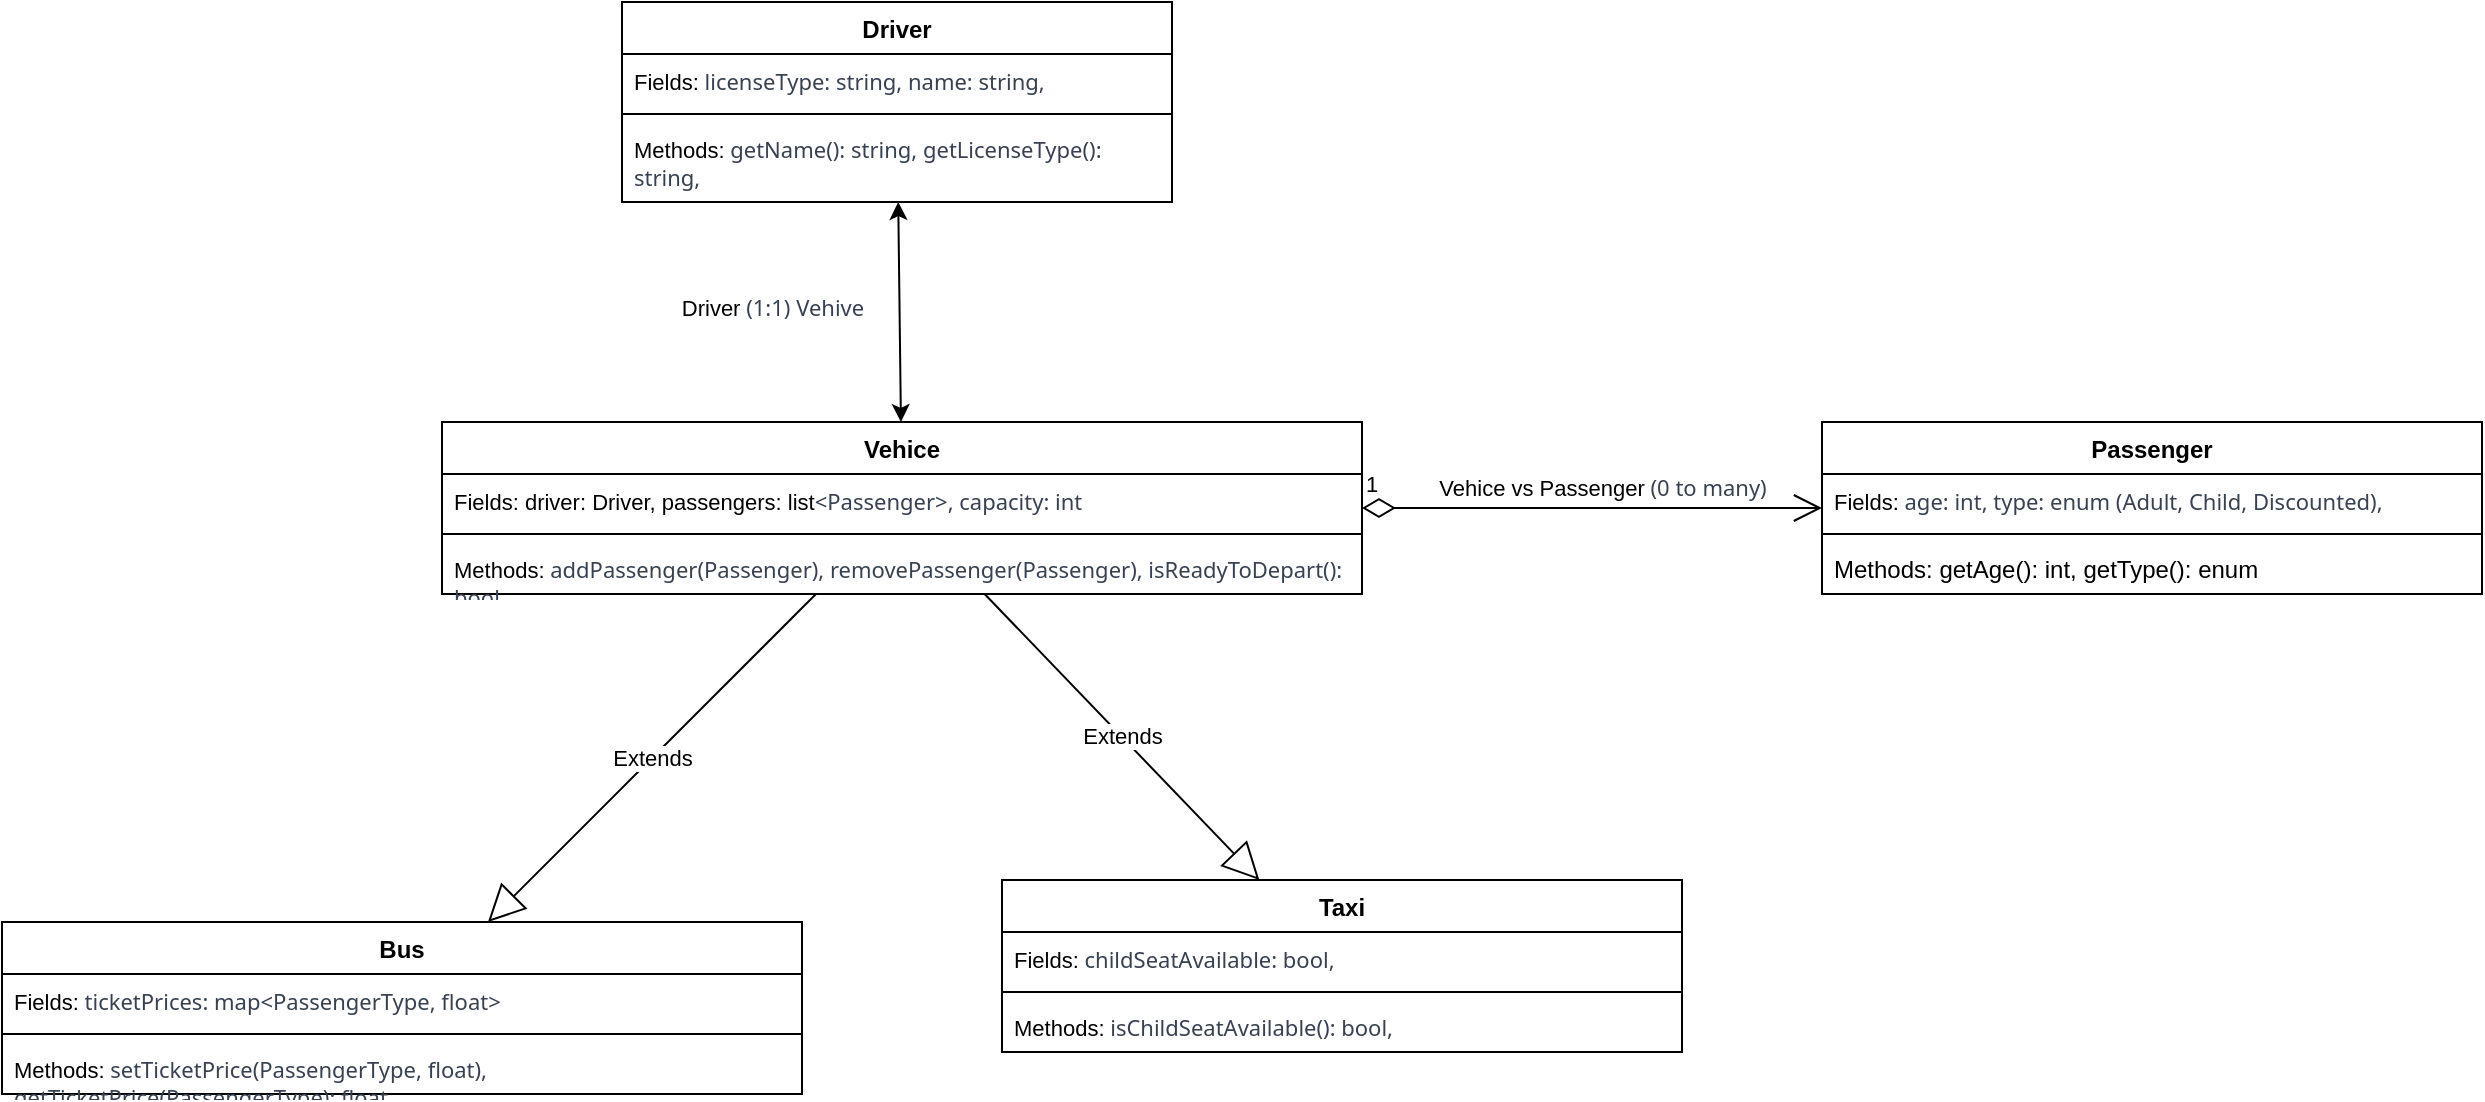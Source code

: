 <mxfile version="22.1.11" type="device">
  <diagram id="C5RBs43oDa-KdzZeNtuy" name="Page-1">
    <mxGraphModel dx="2074" dy="649" grid="1" gridSize="10" guides="1" tooltips="1" connect="1" arrows="1" fold="1" page="1" pageScale="1" pageWidth="827" pageHeight="1169" math="0" shadow="0">
      <root>
        <mxCell id="WIyWlLk6GJQsqaUBKTNV-0" />
        <mxCell id="WIyWlLk6GJQsqaUBKTNV-1" parent="WIyWlLk6GJQsqaUBKTNV-0" />
        <mxCell id="P0QZvWMikO9FE0sF_UZ6-2" value="Driver" style="swimlane;fontStyle=1;align=center;verticalAlign=top;childLayout=stackLayout;horizontal=1;startSize=26;horizontalStack=0;resizeParent=1;resizeParentMax=0;resizeLast=0;collapsible=1;marginBottom=0;whiteSpace=wrap;html=1;" vertex="1" parent="WIyWlLk6GJQsqaUBKTNV-1">
          <mxGeometry x="190" y="60" width="275" height="100" as="geometry" />
        </mxCell>
        <mxCell id="P0QZvWMikO9FE0sF_UZ6-3" value="&lt;font style=&quot;font-size: 11px;&quot;&gt;Fields:&lt;span style=&quot;color: rgb(55, 65, 81); font-family: Söhne, ui-sans-serif, system-ui, -apple-system, &amp;quot;Segoe UI&amp;quot;, Roboto, Ubuntu, Cantarell, &amp;quot;Noto Sans&amp;quot;, sans-serif, &amp;quot;Helvetica Neue&amp;quot;, Arial, &amp;quot;Apple Color Emoji&amp;quot;, &amp;quot;Segoe UI Emoji&amp;quot;, &amp;quot;Segoe UI Symbol&amp;quot;, &amp;quot;Noto Color Emoji&amp;quot;;&quot;&gt; licenseType: string, name: string,&amp;nbsp;&lt;/span&gt;&lt;/font&gt;" style="text;strokeColor=none;fillColor=none;align=left;verticalAlign=top;spacingLeft=4;spacingRight=4;overflow=hidden;rotatable=0;points=[[0,0.5],[1,0.5]];portConstraint=eastwest;whiteSpace=wrap;html=1;" vertex="1" parent="P0QZvWMikO9FE0sF_UZ6-2">
          <mxGeometry y="26" width="275" height="26" as="geometry" />
        </mxCell>
        <mxCell id="P0QZvWMikO9FE0sF_UZ6-4" value="" style="line;strokeWidth=1;fillColor=none;align=left;verticalAlign=middle;spacingTop=-1;spacingLeft=3;spacingRight=3;rotatable=0;labelPosition=right;points=[];portConstraint=eastwest;strokeColor=inherit;" vertex="1" parent="P0QZvWMikO9FE0sF_UZ6-2">
          <mxGeometry y="52" width="275" height="8" as="geometry" />
        </mxCell>
        <mxCell id="P0QZvWMikO9FE0sF_UZ6-5" value="&lt;font style=&quot;font-size: 11px;&quot;&gt;Methods:&lt;span style=&quot;color: rgb(55, 65, 81); font-family: Söhne, ui-sans-serif, system-ui, -apple-system, &amp;quot;Segoe UI&amp;quot;, Roboto, Ubuntu, Cantarell, &amp;quot;Noto Sans&amp;quot;, sans-serif, &amp;quot;Helvetica Neue&amp;quot;, Arial, &amp;quot;Apple Color Emoji&amp;quot;, &amp;quot;Segoe UI Emoji&amp;quot;, &amp;quot;Segoe UI Symbol&amp;quot;, &amp;quot;Noto Color Emoji&amp;quot;;&quot;&gt; getName(): string, getLicenseType(): string,&lt;/span&gt;&lt;/font&gt;" style="text;strokeColor=none;fillColor=none;align=left;verticalAlign=top;spacingLeft=4;spacingRight=4;overflow=hidden;rotatable=0;points=[[0,0.5],[1,0.5]];portConstraint=eastwest;whiteSpace=wrap;html=1;" vertex="1" parent="P0QZvWMikO9FE0sF_UZ6-2">
          <mxGeometry y="60" width="275" height="40" as="geometry" />
        </mxCell>
        <mxCell id="P0QZvWMikO9FE0sF_UZ6-15" value="Bus" style="swimlane;fontStyle=1;align=center;verticalAlign=top;childLayout=stackLayout;horizontal=1;startSize=26;horizontalStack=0;resizeParent=1;resizeParentMax=0;resizeLast=0;collapsible=1;marginBottom=0;whiteSpace=wrap;html=1;" vertex="1" parent="WIyWlLk6GJQsqaUBKTNV-1">
          <mxGeometry x="-120" y="520" width="400" height="86" as="geometry" />
        </mxCell>
        <mxCell id="P0QZvWMikO9FE0sF_UZ6-16" value="&lt;font style=&quot;font-size: 11px;&quot;&gt;Fields:&lt;span style=&quot;color: rgb(55, 65, 81); font-family: Söhne, ui-sans-serif, system-ui, -apple-system, &amp;quot;Segoe UI&amp;quot;, Roboto, Ubuntu, Cantarell, &amp;quot;Noto Sans&amp;quot;, sans-serif, &amp;quot;Helvetica Neue&amp;quot;, Arial, &amp;quot;Apple Color Emoji&amp;quot;, &amp;quot;Segoe UI Emoji&amp;quot;, &amp;quot;Segoe UI Symbol&amp;quot;, &amp;quot;Noto Color Emoji&amp;quot;;&quot;&gt; ticketPrices: map&amp;lt;PassengerType, float&amp;gt;&lt;/span&gt;&lt;/font&gt;" style="text;strokeColor=none;fillColor=none;align=left;verticalAlign=top;spacingLeft=4;spacingRight=4;overflow=hidden;rotatable=0;points=[[0,0.5],[1,0.5]];portConstraint=eastwest;whiteSpace=wrap;html=1;" vertex="1" parent="P0QZvWMikO9FE0sF_UZ6-15">
          <mxGeometry y="26" width="400" height="26" as="geometry" />
        </mxCell>
        <mxCell id="P0QZvWMikO9FE0sF_UZ6-17" value="" style="line;strokeWidth=1;fillColor=none;align=left;verticalAlign=middle;spacingTop=-1;spacingLeft=3;spacingRight=3;rotatable=0;labelPosition=right;points=[];portConstraint=eastwest;strokeColor=inherit;" vertex="1" parent="P0QZvWMikO9FE0sF_UZ6-15">
          <mxGeometry y="52" width="400" height="8" as="geometry" />
        </mxCell>
        <mxCell id="P0QZvWMikO9FE0sF_UZ6-18" value="&lt;font style=&quot;font-size: 11px;&quot;&gt;Methods:&lt;span style=&quot;color: rgb(55, 65, 81); font-family: Söhne, ui-sans-serif, system-ui, -apple-system, &amp;quot;Segoe UI&amp;quot;, Roboto, Ubuntu, Cantarell, &amp;quot;Noto Sans&amp;quot;, sans-serif, &amp;quot;Helvetica Neue&amp;quot;, Arial, &amp;quot;Apple Color Emoji&amp;quot;, &amp;quot;Segoe UI Emoji&amp;quot;, &amp;quot;Segoe UI Symbol&amp;quot;, &amp;quot;Noto Color Emoji&amp;quot;;&quot;&gt; setTicketPrice(PassengerType, float), getTicketPrice(PassengerType): float,&lt;/span&gt;&lt;/font&gt;" style="text;strokeColor=none;fillColor=none;align=left;verticalAlign=top;spacingLeft=4;spacingRight=4;overflow=hidden;rotatable=0;points=[[0,0.5],[1,0.5]];portConstraint=eastwest;whiteSpace=wrap;html=1;" vertex="1" parent="P0QZvWMikO9FE0sF_UZ6-15">
          <mxGeometry y="60" width="400" height="26" as="geometry" />
        </mxCell>
        <mxCell id="P0QZvWMikO9FE0sF_UZ6-19" value="Taxi" style="swimlane;fontStyle=1;align=center;verticalAlign=top;childLayout=stackLayout;horizontal=1;startSize=26;horizontalStack=0;resizeParent=1;resizeParentMax=0;resizeLast=0;collapsible=1;marginBottom=0;whiteSpace=wrap;html=1;" vertex="1" parent="WIyWlLk6GJQsqaUBKTNV-1">
          <mxGeometry x="380" y="499" width="340" height="86" as="geometry" />
        </mxCell>
        <mxCell id="P0QZvWMikO9FE0sF_UZ6-20" value="&lt;font style=&quot;font-size: 11px;&quot;&gt;Fields:&lt;span style=&quot;color: rgb(55, 65, 81); font-family: Söhne, ui-sans-serif, system-ui, -apple-system, &amp;quot;Segoe UI&amp;quot;, Roboto, Ubuntu, Cantarell, &amp;quot;Noto Sans&amp;quot;, sans-serif, &amp;quot;Helvetica Neue&amp;quot;, Arial, &amp;quot;Apple Color Emoji&amp;quot;, &amp;quot;Segoe UI Emoji&amp;quot;, &amp;quot;Segoe UI Symbol&amp;quot;, &amp;quot;Noto Color Emoji&amp;quot;;&quot;&gt; childSeatAvailable: bool,&lt;/span&gt;&lt;/font&gt;" style="text;strokeColor=none;fillColor=none;align=left;verticalAlign=top;spacingLeft=4;spacingRight=4;overflow=hidden;rotatable=0;points=[[0,0.5],[1,0.5]];portConstraint=eastwest;whiteSpace=wrap;html=1;" vertex="1" parent="P0QZvWMikO9FE0sF_UZ6-19">
          <mxGeometry y="26" width="340" height="26" as="geometry" />
        </mxCell>
        <mxCell id="P0QZvWMikO9FE0sF_UZ6-21" value="" style="line;strokeWidth=1;fillColor=none;align=left;verticalAlign=middle;spacingTop=-1;spacingLeft=3;spacingRight=3;rotatable=0;labelPosition=right;points=[];portConstraint=eastwest;strokeColor=inherit;" vertex="1" parent="P0QZvWMikO9FE0sF_UZ6-19">
          <mxGeometry y="52" width="340" height="8" as="geometry" />
        </mxCell>
        <mxCell id="P0QZvWMikO9FE0sF_UZ6-22" value="&lt;font style=&quot;font-size: 11px;&quot;&gt;Methods:&lt;span style=&quot;color: rgb(55, 65, 81); font-family: Söhne, ui-sans-serif, system-ui, -apple-system, &amp;quot;Segoe UI&amp;quot;, Roboto, Ubuntu, Cantarell, &amp;quot;Noto Sans&amp;quot;, sans-serif, &amp;quot;Helvetica Neue&amp;quot;, Arial, &amp;quot;Apple Color Emoji&amp;quot;, &amp;quot;Segoe UI Emoji&amp;quot;, &amp;quot;Segoe UI Symbol&amp;quot;, &amp;quot;Noto Color Emoji&amp;quot;;&quot;&gt; isChildSeatAvailable(): bool, &lt;/span&gt;&lt;/font&gt;" style="text;strokeColor=none;fillColor=none;align=left;verticalAlign=top;spacingLeft=4;spacingRight=4;overflow=hidden;rotatable=0;points=[[0,0.5],[1,0.5]];portConstraint=eastwest;whiteSpace=wrap;html=1;" vertex="1" parent="P0QZvWMikO9FE0sF_UZ6-19">
          <mxGeometry y="60" width="340" height="26" as="geometry" />
        </mxCell>
        <mxCell id="P0QZvWMikO9FE0sF_UZ6-23" value="Vehice" style="swimlane;fontStyle=1;align=center;verticalAlign=top;childLayout=stackLayout;horizontal=1;startSize=26;horizontalStack=0;resizeParent=1;resizeParentMax=0;resizeLast=0;collapsible=1;marginBottom=0;whiteSpace=wrap;html=1;" vertex="1" parent="WIyWlLk6GJQsqaUBKTNV-1">
          <mxGeometry x="100" y="270" width="460" height="86" as="geometry" />
        </mxCell>
        <mxCell id="P0QZvWMikO9FE0sF_UZ6-24" value="&lt;font style=&quot;font-size: 11px;&quot;&gt;Fields: driver: Driver, passengers: list&lt;span style=&quot;color: rgb(55, 65, 81); font-family: Söhne, ui-sans-serif, system-ui, -apple-system, &amp;quot;Segoe UI&amp;quot;, Roboto, Ubuntu, Cantarell, &amp;quot;Noto Sans&amp;quot;, sans-serif, &amp;quot;Helvetica Neue&amp;quot;, Arial, &amp;quot;Apple Color Emoji&amp;quot;, &amp;quot;Segoe UI Emoji&amp;quot;, &amp;quot;Segoe UI Symbol&amp;quot;, &amp;quot;Noto Color Emoji&amp;quot;;&quot;&gt;&amp;lt;Passenger&amp;gt;&lt;/span&gt;&lt;span style=&quot;color: rgb(55, 65, 81); font-family: Söhne, ui-sans-serif, system-ui, -apple-system, &amp;quot;Segoe UI&amp;quot;, Roboto, Ubuntu, Cantarell, &amp;quot;Noto Sans&amp;quot;, sans-serif, &amp;quot;Helvetica Neue&amp;quot;, Arial, &amp;quot;Apple Color Emoji&amp;quot;, &amp;quot;Segoe UI Emoji&amp;quot;, &amp;quot;Segoe UI Symbol&amp;quot;, &amp;quot;Noto Color Emoji&amp;quot;;&quot;&gt;, capacity: int&lt;/span&gt;&lt;/font&gt;" style="text;strokeColor=none;fillColor=none;align=left;verticalAlign=top;spacingLeft=4;spacingRight=4;overflow=hidden;rotatable=0;points=[[0,0.5],[1,0.5]];portConstraint=eastwest;whiteSpace=wrap;html=1;" vertex="1" parent="P0QZvWMikO9FE0sF_UZ6-23">
          <mxGeometry y="26" width="460" height="26" as="geometry" />
        </mxCell>
        <mxCell id="P0QZvWMikO9FE0sF_UZ6-25" value="" style="line;strokeWidth=1;fillColor=none;align=left;verticalAlign=middle;spacingTop=-1;spacingLeft=3;spacingRight=3;rotatable=0;labelPosition=right;points=[];portConstraint=eastwest;strokeColor=inherit;" vertex="1" parent="P0QZvWMikO9FE0sF_UZ6-23">
          <mxGeometry y="52" width="460" height="8" as="geometry" />
        </mxCell>
        <mxCell id="P0QZvWMikO9FE0sF_UZ6-26" value="&lt;font style=&quot;font-size: 11px;&quot;&gt;Methods:&lt;span style=&quot;color: rgb(55, 65, 81); font-family: Söhne, ui-sans-serif, system-ui, -apple-system, &amp;quot;Segoe UI&amp;quot;, Roboto, Ubuntu, Cantarell, &amp;quot;Noto Sans&amp;quot;, sans-serif, &amp;quot;Helvetica Neue&amp;quot;, Arial, &amp;quot;Apple Color Emoji&amp;quot;, &amp;quot;Segoe UI Emoji&amp;quot;, &amp;quot;Segoe UI Symbol&amp;quot;, &amp;quot;Noto Color Emoji&amp;quot;;&quot;&gt; addPassenger(Passenger), removePassenger(Passenger), isReadyToDepart(): bool&lt;/span&gt;&lt;/font&gt;" style="text;strokeColor=none;fillColor=none;align=left;verticalAlign=top;spacingLeft=4;spacingRight=4;overflow=hidden;rotatable=0;points=[[0,0.5],[1,0.5]];portConstraint=eastwest;whiteSpace=wrap;html=1;" vertex="1" parent="P0QZvWMikO9FE0sF_UZ6-23">
          <mxGeometry y="60" width="460" height="26" as="geometry" />
        </mxCell>
        <mxCell id="P0QZvWMikO9FE0sF_UZ6-27" value="Passenger" style="swimlane;fontStyle=1;align=center;verticalAlign=top;childLayout=stackLayout;horizontal=1;startSize=26;horizontalStack=0;resizeParent=1;resizeParentMax=0;resizeLast=0;collapsible=1;marginBottom=0;whiteSpace=wrap;html=1;" vertex="1" parent="WIyWlLk6GJQsqaUBKTNV-1">
          <mxGeometry x="790" y="270" width="330" height="86" as="geometry" />
        </mxCell>
        <mxCell id="P0QZvWMikO9FE0sF_UZ6-28" value="&lt;font style=&quot;font-size: 11px;&quot;&gt;Fields:&lt;span style=&quot;color: rgb(55, 65, 81); font-family: Söhne, ui-sans-serif, system-ui, -apple-system, &amp;quot;Segoe UI&amp;quot;, Roboto, Ubuntu, Cantarell, &amp;quot;Noto Sans&amp;quot;, sans-serif, &amp;quot;Helvetica Neue&amp;quot;, Arial, &amp;quot;Apple Color Emoji&amp;quot;, &amp;quot;Segoe UI Emoji&amp;quot;, &amp;quot;Segoe UI Symbol&amp;quot;, &amp;quot;Noto Color Emoji&amp;quot;;&quot;&gt; age: int, type: enum (Adult, Child, Discounted),&lt;/span&gt;&lt;/font&gt;" style="text;strokeColor=none;fillColor=none;align=left;verticalAlign=top;spacingLeft=4;spacingRight=4;overflow=hidden;rotatable=0;points=[[0,0.5],[1,0.5]];portConstraint=eastwest;whiteSpace=wrap;html=1;" vertex="1" parent="P0QZvWMikO9FE0sF_UZ6-27">
          <mxGeometry y="26" width="330" height="26" as="geometry" />
        </mxCell>
        <mxCell id="P0QZvWMikO9FE0sF_UZ6-29" value="" style="line;strokeWidth=1;fillColor=none;align=left;verticalAlign=middle;spacingTop=-1;spacingLeft=3;spacingRight=3;rotatable=0;labelPosition=right;points=[];portConstraint=eastwest;strokeColor=inherit;" vertex="1" parent="P0QZvWMikO9FE0sF_UZ6-27">
          <mxGeometry y="52" width="330" height="8" as="geometry" />
        </mxCell>
        <mxCell id="P0QZvWMikO9FE0sF_UZ6-30" value="Methods: getAge(): int, getType(): enum" style="text;strokeColor=none;fillColor=none;align=left;verticalAlign=top;spacingLeft=4;spacingRight=4;overflow=hidden;rotatable=0;points=[[0,0.5],[1,0.5]];portConstraint=eastwest;whiteSpace=wrap;html=1;" vertex="1" parent="P0QZvWMikO9FE0sF_UZ6-27">
          <mxGeometry y="60" width="330" height="26" as="geometry" />
        </mxCell>
        <mxCell id="P0QZvWMikO9FE0sF_UZ6-47" value="1" style="endArrow=open;html=1;endSize=12;startArrow=diamondThin;startSize=14;startFill=0;edgeStyle=orthogonalEdgeStyle;align=left;verticalAlign=bottom;rounded=0;" edge="1" parent="WIyWlLk6GJQsqaUBKTNV-1" source="P0QZvWMikO9FE0sF_UZ6-23" target="P0QZvWMikO9FE0sF_UZ6-27">
          <mxGeometry x="-1" y="3" relative="1" as="geometry">
            <mxPoint x="360" y="280" as="sourcePoint" />
            <mxPoint x="520" y="280" as="targetPoint" />
          </mxGeometry>
        </mxCell>
        <mxCell id="P0QZvWMikO9FE0sF_UZ6-51" value="Extends" style="endArrow=block;endSize=16;endFill=0;html=1;rounded=0;" edge="1" parent="WIyWlLk6GJQsqaUBKTNV-1" source="P0QZvWMikO9FE0sF_UZ6-23" target="P0QZvWMikO9FE0sF_UZ6-15">
          <mxGeometry width="160" relative="1" as="geometry">
            <mxPoint x="-30" y="380" as="sourcePoint" />
            <mxPoint x="100" y="390" as="targetPoint" />
          </mxGeometry>
        </mxCell>
        <mxCell id="P0QZvWMikO9FE0sF_UZ6-52" value="Extends" style="endArrow=block;endSize=16;endFill=0;html=1;rounded=0;" edge="1" parent="WIyWlLk6GJQsqaUBKTNV-1" source="P0QZvWMikO9FE0sF_UZ6-23" target="P0QZvWMikO9FE0sF_UZ6-19">
          <mxGeometry width="160" relative="1" as="geometry">
            <mxPoint x="310" y="450" as="sourcePoint" />
            <mxPoint x="470" y="450" as="targetPoint" />
          </mxGeometry>
        </mxCell>
        <mxCell id="P0QZvWMikO9FE0sF_UZ6-54" value="" style="endArrow=classic;startArrow=classic;html=1;rounded=0;" edge="1" parent="WIyWlLk6GJQsqaUBKTNV-1" source="P0QZvWMikO9FE0sF_UZ6-23" target="P0QZvWMikO9FE0sF_UZ6-2">
          <mxGeometry width="50" height="50" relative="1" as="geometry">
            <mxPoint x="180" y="200" as="sourcePoint" />
            <mxPoint x="230" y="150" as="targetPoint" />
          </mxGeometry>
        </mxCell>
        <mxCell id="P0QZvWMikO9FE0sF_UZ6-56" value="&lt;font style=&quot;font-size: 11px;&quot;&gt;Driver&lt;span style=&quot;color: rgb(55, 65, 81); font-family: Söhne, ui-sans-serif, system-ui, -apple-system, &amp;quot;Segoe UI&amp;quot;, Roboto, Ubuntu, Cantarell, &amp;quot;Noto Sans&amp;quot;, sans-serif, &amp;quot;Helvetica Neue&amp;quot;, Arial, &amp;quot;Apple Color Emoji&amp;quot;, &amp;quot;Segoe UI Emoji&amp;quot;, &amp;quot;Segoe UI Symbol&amp;quot;, &amp;quot;Noto Color Emoji&amp;quot;; text-align: left;&quot;&gt; (1:1) Vehive&lt;/span&gt;&lt;/font&gt;" style="text;html=1;align=center;verticalAlign=middle;resizable=0;points=[];autosize=1;strokeColor=none;fillColor=none;" vertex="1" parent="WIyWlLk6GJQsqaUBKTNV-1">
          <mxGeometry x="210" y="198" width="110" height="30" as="geometry" />
        </mxCell>
        <mxCell id="P0QZvWMikO9FE0sF_UZ6-57" value="&lt;font style=&quot;font-size: 11px;&quot;&gt;Vehice vs Passenger&lt;span style=&quot;color: rgb(55, 65, 81); font-family: Söhne, ui-sans-serif, system-ui, -apple-system, &amp;quot;Segoe UI&amp;quot;, Roboto, Ubuntu, Cantarell, &amp;quot;Noto Sans&amp;quot;, sans-serif, &amp;quot;Helvetica Neue&amp;quot;, Arial, &amp;quot;Apple Color Emoji&amp;quot;, &amp;quot;Segoe UI Emoji&amp;quot;, &amp;quot;Segoe UI Symbol&amp;quot;, &amp;quot;Noto Color Emoji&amp;quot;; text-align: left;&quot;&gt; (0 to many)&lt;/span&gt;&lt;/font&gt;" style="text;html=1;align=center;verticalAlign=middle;resizable=0;points=[];autosize=1;strokeColor=none;fillColor=none;" vertex="1" parent="WIyWlLk6GJQsqaUBKTNV-1">
          <mxGeometry x="590" y="288" width="180" height="30" as="geometry" />
        </mxCell>
      </root>
    </mxGraphModel>
  </diagram>
</mxfile>
